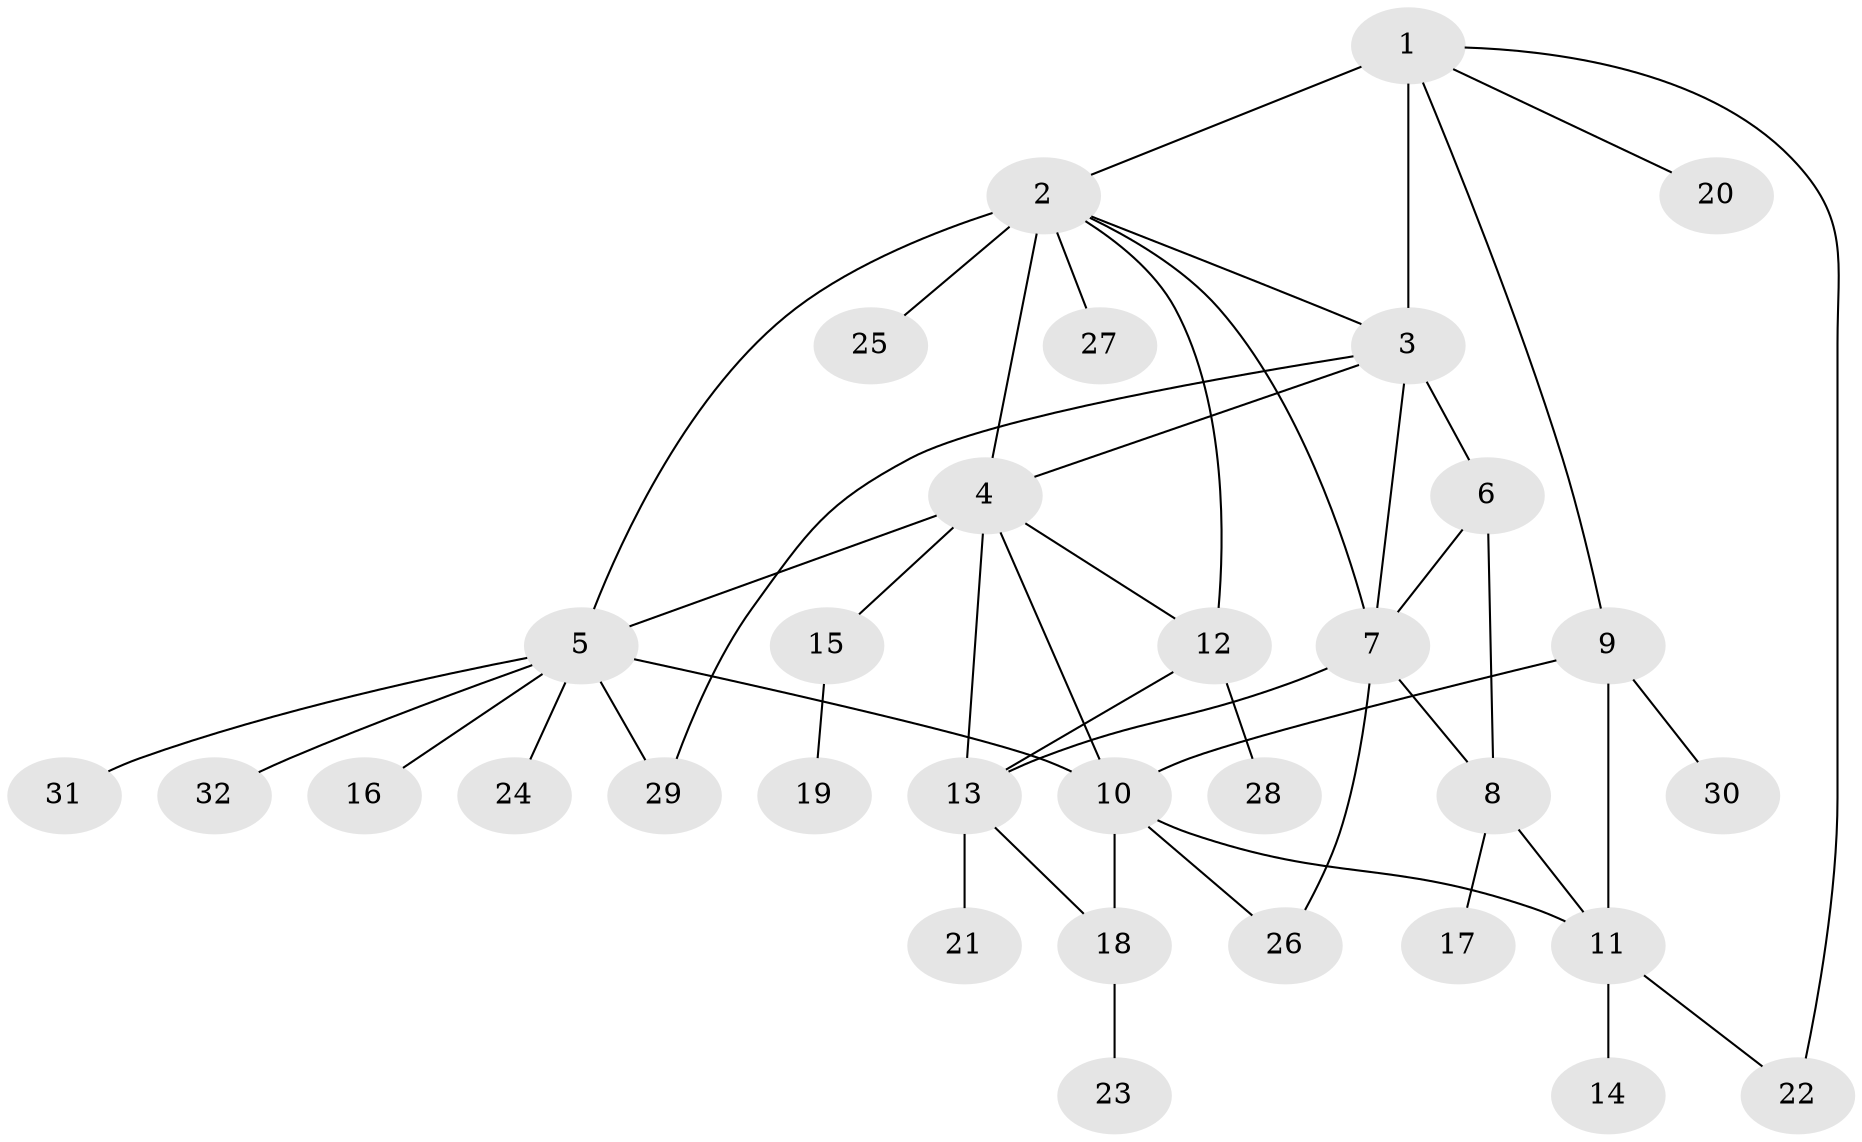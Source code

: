// original degree distribution, {12: 0.015625, 5: 0.046875, 3: 0.078125, 4: 0.03125, 7: 0.03125, 9: 0.015625, 8: 0.03125, 6: 0.046875, 1: 0.515625, 2: 0.1875}
// Generated by graph-tools (version 1.1) at 2025/37/03/09/25 02:37:40]
// undirected, 32 vertices, 48 edges
graph export_dot {
graph [start="1"]
  node [color=gray90,style=filled];
  1;
  2;
  3;
  4;
  5;
  6;
  7;
  8;
  9;
  10;
  11;
  12;
  13;
  14;
  15;
  16;
  17;
  18;
  19;
  20;
  21;
  22;
  23;
  24;
  25;
  26;
  27;
  28;
  29;
  30;
  31;
  32;
  1 -- 2 [weight=1.0];
  1 -- 3 [weight=7.0];
  1 -- 9 [weight=1.0];
  1 -- 20 [weight=1.0];
  1 -- 22 [weight=1.0];
  2 -- 3 [weight=1.0];
  2 -- 4 [weight=3.0];
  2 -- 5 [weight=1.0];
  2 -- 7 [weight=1.0];
  2 -- 12 [weight=1.0];
  2 -- 25 [weight=1.0];
  2 -- 27 [weight=1.0];
  3 -- 4 [weight=2.0];
  3 -- 6 [weight=1.0];
  3 -- 7 [weight=1.0];
  3 -- 29 [weight=1.0];
  4 -- 5 [weight=1.0];
  4 -- 10 [weight=1.0];
  4 -- 12 [weight=1.0];
  4 -- 13 [weight=1.0];
  4 -- 15 [weight=1.0];
  5 -- 10 [weight=1.0];
  5 -- 16 [weight=1.0];
  5 -- 24 [weight=1.0];
  5 -- 29 [weight=1.0];
  5 -- 31 [weight=1.0];
  5 -- 32 [weight=1.0];
  6 -- 7 [weight=1.0];
  6 -- 8 [weight=1.0];
  7 -- 8 [weight=1.0];
  7 -- 13 [weight=2.0];
  7 -- 26 [weight=1.0];
  8 -- 11 [weight=1.0];
  8 -- 17 [weight=1.0];
  9 -- 10 [weight=1.0];
  9 -- 11 [weight=1.0];
  9 -- 30 [weight=2.0];
  10 -- 11 [weight=1.0];
  10 -- 18 [weight=1.0];
  10 -- 26 [weight=1.0];
  11 -- 14 [weight=3.0];
  11 -- 22 [weight=1.0];
  12 -- 13 [weight=1.0];
  12 -- 28 [weight=2.0];
  13 -- 18 [weight=1.0];
  13 -- 21 [weight=1.0];
  15 -- 19 [weight=1.0];
  18 -- 23 [weight=1.0];
}
